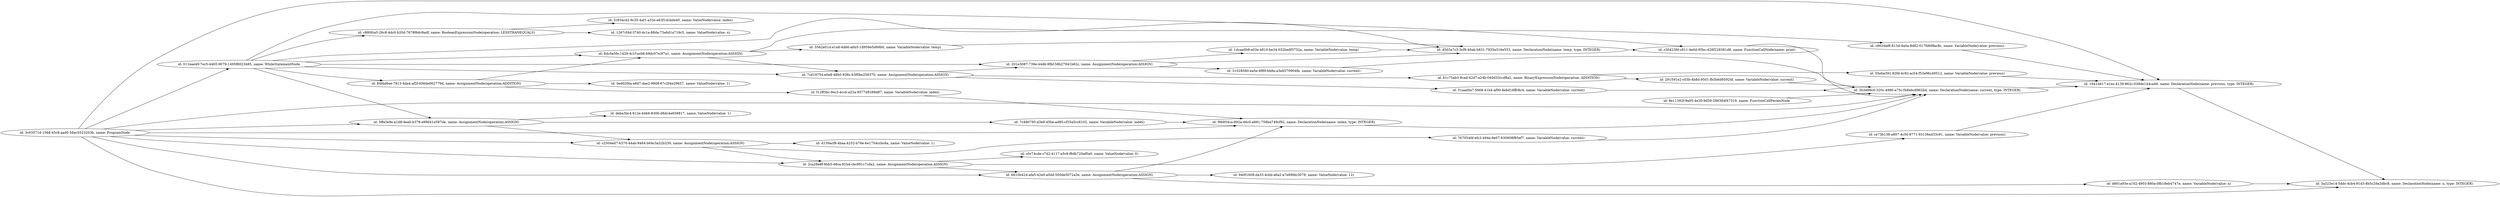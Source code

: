 digraph g {
	rankdir=LR
		"id: 1dcaa0b9-e03e-4810-be34-032bedf3732a, name: VariableNode(value: temp)" -> "id: d503a7c3-3cf6-40ab-b831-7935e316e553, name: DeclarationNode(name: temp, type: INTEGER)"
		"id: c2504ed7-6370-44ab-9464-b64c3a32b239, name: AssignmentNode(operation:ASSIGN)" -> "id: 767054fd-efc3-494e-8e07-630608f85ef7, name: VariableNode(value: current)"
		"id: c2504ed7-6370-44ab-9464-b64c3a32b239, name: AssignmentNode(operation:ASSIGN)" -> "id: 2ca28e8f-9bb5-48ca-91b4-cbc991c7cda2, name: AssignmentNode(operation:ASSIGN)"
		"id: c2504ed7-6370-44ab-9464-b64c3a32b239, name: AssignmentNode(operation:ASSIGN)" -> "id: d159acf8-4baa-4252-b76e-6e1754ccbc6a, name: ValueNode(value: 1)"
		"id: 8e11392f-9a95-4e30-9d59-288384f47319, name: FunctionCallParamNode" -> "id: 3b3d99c0-320c-4980-a75c-f48ebcd962bd, name: DeclarationNode(name: current, type: INTEGER)"
		"id: b1c75ab3-9cad-42d7-a24b-040d33ccd8a2, name: BinaryExpressionNode(operation: ADDITION)" -> "id: 291591e2-c03b-4b8d-9501-fb5b6d95924f, name: VariableNode(value: current)"
		"id: b1c75ab3-9cad-42d7-a24b-040d33ccd8a2, name: BinaryExpressionNode(operation: ADDITION)" -> "id: 55ebe391-82fd-4c92-ac54-f53e96c49512, name: VariableNode(value: previous)"
		"id: 1641b617-e1ec-4139-862c-039de144ca46, name: DeclarationNode(name: previous, type: INTEGER)" -> "id: 3a323e14-5ddc-4cb4-91d3-8b5c29a3dbc8, name: DeclarationNode(name: n, type: INTEGER)"
		"id: 767054fd-efc3-494e-8e07-630608f85ef7, name: VariableNode(value: current)" -> "id: 3b3d99c0-320c-4980-a75c-f48ebcd962bd, name: DeclarationNode(name: current, type: INTEGER)"
		"id: 31028580-ea5e-4f89-bb8a-a3eb570904fe, name: VariableNode(value: current)" -> "id: 3b3d99c0-320c-4980-a75c-f48ebcd962bd, name: DeclarationNode(name: current, type: INTEGER)"
		"id: 8dc0a5fe-1429-4c1f-acb6-b9dc07e3f7a1, name: AssignmentNode(operation:ASSIGN)" -> "id: c862daf8-813d-4a0a-8d62-017fd69fac8c, name: VariableNode(value: previous)"
		"id: 8dc0a5fe-1429-4c1f-acb6-b9dc07e3f7a1, name: AssignmentNode(operation:ASSIGN)" -> "id: 7cd19754-e0a8-48b0-938c-b3f0be258370, name: AssignmentNode(operation:ASSIGN)"
		"id: 8dc0a5fe-1429-4c1f-acb6-b9dc07e3f7a1, name: AssignmentNode(operation:ASSIGN)" -> "id: 5562e01d-e1e8-4d66-a6b5-1d959e5d69b0, name: VariableNode(value: temp)"
		"id: 51aad0a7-5668-41b4-af90-8ebd16ffc8c4, name: VariableNode(value: current)" -> "id: 3b3d99c0-320c-4980-a75c-f48ebcd962bd, name: DeclarationNode(name: current, type: INTEGER)"
		"id: d891a93e-a102-4903-880a-0fb18eb4747e, name: VariableNode(value: n)" -> "id: 3a323e14-5ddc-4cb4-91d3-8b5c29a3dbc8, name: DeclarationNode(name: n, type: INTEGER)"
		"id: d503a7c3-3cf6-40ab-b831-7935e316e553, name: DeclarationNode(name: temp, type: INTEGER)" -> "id: c30423fd-c911-4e0d-95bc-428f228381d8, name: FunctionCallNode(name: print)"
		"id: c880fca5-26c8-4dc0-b20d-7678f6dc9adf, name: BooleanExpressionNode(operation: LESSTHANEQUALS)" -> "id: 2c93ac42-9c35-4af1-a33e-e63f1dcbde40, name: ValueNode(value: index)"
		"id: c880fca5-26c8-4dc0-b20d-7678f6dc9adf, name: BooleanExpressionNode(operation: LESSTHANEQUALS)" -> "id: 1267cf4d-3740-4c1a-88da-73a6d1a719c5, name: ValueNode(value: n)"
		"id: c862daf8-813d-4a0a-8d62-017fd69fac8c, name: VariableNode(value: previous)" -> "id: 1641b617-e1ec-4139-862c-039de144ca46, name: DeclarationNode(name: previous, type: INTEGER)"
		"id: 7cd19754-e0a8-48b0-938c-b3f0be258370, name: AssignmentNode(operation:ASSIGN)" -> "id: 51aad0a7-5668-41b4-af90-8ebd16ffc8c4, name: VariableNode(value: current)"
		"id: 7cd19754-e0a8-48b0-938c-b3f0be258370, name: AssignmentNode(operation:ASSIGN)" -> "id: 201e3087-739e-44db-9fbf-58b27941b62c, name: AssignmentNode(operation:ASSIGN)"
		"id: 7cd19754-e0a8-48b0-938c-b3f0be258370, name: AssignmentNode(operation:ASSIGN)" -> "id: b1c75ab3-9cad-42d7-a24b-040d33ccd8a2, name: BinaryExpressionNode(operation: ADDITION)"
		"id: 5562e01d-e1e8-4d66-a6b5-1d959e5d69b0, name: VariableNode(value: temp)" -> "id: d503a7c3-3cf6-40ab-b831-7935e316e553, name: DeclarationNode(name: temp, type: INTEGER)"
		"id: 3c03571d-1568-45c8-aad0-58ac5523203b, name: ProgramNode" -> "id: 011eae49-7ec5-4465-9079-1495f8023485, name: WhileStatementNode"
		"id: 3c03571d-1568-45c8-aad0-58ac5523203b, name: ProgramNode" -> "id: c2504ed7-6370-44ab-9464-b64c3a32b239, name: AssignmentNode(operation:ASSIGN)"
		"id: 3c03571d-1568-45c8-aad0-58ac5523203b, name: ProgramNode" -> "id: 3b3d99c0-320c-4980-a75c-f48ebcd962bd, name: DeclarationNode(name: current, type: INTEGER)"
		"id: 3c03571d-1568-45c8-aad0-58ac5523203b, name: ProgramNode" -> "id: 5ffa3e9e-a1d8-4ea0-b378-e99d41e587de, name: AssignmentNode(operation:ASSIGN)"
		"id: 3c03571d-1568-45c8-aad0-58ac5523203b, name: ProgramNode" -> "id: 6610b424-afa5-42e0-a0dd-500de5072a3e, name: AssignmentNode(operation:ASSIGN)"
		"id: 3c03571d-1568-45c8-aad0-58ac5523203b, name: ProgramNode" -> "id: 1641b617-e1ec-4139-862c-039de144ca46, name: DeclarationNode(name: previous, type: INTEGER)"
		"id: 3c03571d-1568-45c8-aad0-58ac5523203b, name: ProgramNode" -> "id: f9b854ca-892a-46c0-a661-758ba749cf92, name: DeclarationNode(name: index, type: INTEGER)"
		"id: 3c03571d-1568-45c8-aad0-58ac5523203b, name: ProgramNode" -> "id: 3a323e14-5ddc-4cb4-91d3-8b5c29a3dbc8, name: DeclarationNode(name: n, type: INTEGER)"
		"id: 3c03571d-1568-45c8-aad0-58ac5523203b, name: ProgramNode" -> "id: 2ca28e8f-9bb5-48ca-91b4-cbc991c7cda2, name: AssignmentNode(operation:ASSIGN)"
		"id: 2ca28e8f-9bb5-48ca-91b4-cbc991c7cda2, name: AssignmentNode(operation:ASSIGN)" -> "id: ce73b138-a807-4c50-9771-93136a433c91, name: VariableNode(value: previous)"
		"id: 2ca28e8f-9bb5-48ca-91b4-cbc991c7cda2, name: AssignmentNode(operation:ASSIGN)" -> "id: c0c74cde-c742-4117-a5c9-f8db720af0a0, name: ValueNode(value: 0)"
		"id: 2ca28e8f-9bb5-48ca-91b4-cbc991c7cda2, name: AssignmentNode(operation:ASSIGN)" -> "id: 6610b424-afa5-42e0-a0dd-500de5072a3e, name: AssignmentNode(operation:ASSIGN)"
		"id: 84fdd6ee-7813-4da4-af2f-936de062779d, name: AssignmentNode(operation:ADDITION)" -> "id: f12ff3bc-9ec3-4ccb-a22a-9577d9289d87, name: VariableNode(value: index)"
		"id: 84fdd6ee-7813-4da4-af2f-936de062779d, name: AssignmentNode(operation:ADDITION)" -> "id: 0ed02f4a-e8d7-4ae2-9808-67c2f4e29657, name: ValueNode(value: 1)"
		"id: 84fdd6ee-7813-4da4-af2f-936de062779d, name: AssignmentNode(operation:ADDITION)" -> "id: 8dc0a5fe-1429-4c1f-acb6-b9dc07e3f7a1, name: AssignmentNode(operation:ASSIGN)"
		"id: 011eae49-7ec5-4465-9079-1495f8023485, name: WhileStatementNode" -> "id: 84fdd6ee-7813-4da4-af2f-936de062779d, name: AssignmentNode(operation:ADDITION)"
		"id: 011eae49-7ec5-4465-9079-1495f8023485, name: WhileStatementNode" -> "id: d503a7c3-3cf6-40ab-b831-7935e316e553, name: DeclarationNode(name: temp, type: INTEGER)"
		"id: 011eae49-7ec5-4465-9079-1495f8023485, name: WhileStatementNode" -> "id: 201e3087-739e-44db-9fbf-58b27941b62c, name: AssignmentNode(operation:ASSIGN)"
		"id: 011eae49-7ec5-4465-9079-1495f8023485, name: WhileStatementNode" -> "id: 5ffa3e9e-a1d8-4ea0-b378-e99d41e587de, name: AssignmentNode(operation:ASSIGN)"
		"id: 011eae49-7ec5-4465-9079-1495f8023485, name: WhileStatementNode" -> "id: c880fca5-26c8-4dc0-b20d-7678f6dc9adf, name: BooleanExpressionNode(operation: LESSTHANEQUALS)"
		"id: 011eae49-7ec5-4465-9079-1495f8023485, name: WhileStatementNode" -> "id: c30423fd-c911-4e0d-95bc-428f228381d8, name: FunctionCallNode(name: print)"
		"id: 011eae49-7ec5-4465-9079-1495f8023485, name: WhileStatementNode" -> "id: 7cd19754-e0a8-48b0-938c-b3f0be258370, name: AssignmentNode(operation:ASSIGN)"
		"id: 011eae49-7ec5-4465-9079-1495f8023485, name: WhileStatementNode" -> "id: 8dc0a5fe-1429-4c1f-acb6-b9dc07e3f7a1, name: AssignmentNode(operation:ASSIGN)"
		"id: 3b3d99c0-320c-4980-a75c-f48ebcd962bd, name: DeclarationNode(name: current, type: INTEGER)" -> "id: 1641b617-e1ec-4139-862c-039de144ca46, name: DeclarationNode(name: previous, type: INTEGER)"
		"id: 6610b424-afa5-42e0-a0dd-500de5072a3e, name: AssignmentNode(operation:ASSIGN)" -> "id: 940f1608-da33-4cbb-a6a2-a7e69fdc3078, name: ValueNode(value: 12)"
		"id: 6610b424-afa5-42e0-a0dd-500de5072a3e, name: AssignmentNode(operation:ASSIGN)" -> "id: d891a93e-a102-4903-880a-0fb18eb4747e, name: VariableNode(value: n)"
		"id: 6610b424-afa5-42e0-a0dd-500de5072a3e, name: AssignmentNode(operation:ASSIGN)" -> "id: f9b854ca-892a-46c0-a661-758ba749cf92, name: DeclarationNode(name: index, type: INTEGER)"
		"id: c30423fd-c911-4e0d-95bc-428f228381d8, name: FunctionCallNode(name: print)" -> "id: 3b3d99c0-320c-4980-a75c-f48ebcd962bd, name: DeclarationNode(name: current, type: INTEGER)"
		"id: f9b854ca-892a-46c0-a661-758ba749cf92, name: DeclarationNode(name: index, type: INTEGER)" -> "id: 3b3d99c0-320c-4980-a75c-f48ebcd962bd, name: DeclarationNode(name: current, type: INTEGER)"
		"id: ce73b138-a807-4c50-9771-93136a433c91, name: VariableNode(value: previous)" -> "id: 1641b617-e1ec-4139-862c-039de144ca46, name: DeclarationNode(name: previous, type: INTEGER)"
		"id: 201e3087-739e-44db-9fbf-58b27941b62c, name: AssignmentNode(operation:ASSIGN)" -> "id: 1dcaa0b9-e03e-4810-be34-032bedf3732a, name: VariableNode(value: temp)"
		"id: 201e3087-739e-44db-9fbf-58b27941b62c, name: AssignmentNode(operation:ASSIGN)" -> "id: d503a7c3-3cf6-40ab-b831-7935e316e553, name: DeclarationNode(name: temp, type: INTEGER)"
		"id: 201e3087-739e-44db-9fbf-58b27941b62c, name: AssignmentNode(operation:ASSIGN)" -> "id: 31028580-ea5e-4f89-bb8a-a3eb570904fe, name: VariableNode(value: current)"
		"id: f12ff3bc-9ec3-4ccb-a22a-9577d9289d87, name: VariableNode(value: index)" -> "id: f9b854ca-892a-46c0-a661-758ba749cf92, name: DeclarationNode(name: index, type: INTEGER)"
		"id: 5ffa3e9e-a1d8-4ea0-b378-e99d41e587de, name: AssignmentNode(operation:ASSIGN)" -> "id: deba3bc4-612e-44b6-8306-d8dc4e658817, name: ValueNode(value: 1)"
		"id: 5ffa3e9e-a1d8-4ea0-b378-e99d41e587de, name: AssignmentNode(operation:ASSIGN)" -> "id: c2504ed7-6370-44ab-9464-b64c3a32b239, name: AssignmentNode(operation:ASSIGN)"
		"id: 5ffa3e9e-a1d8-4ea0-b378-e99d41e587de, name: AssignmentNode(operation:ASSIGN)" -> "id: 7c480795-d3e9-45be-ad85-cf35a5cc6102, name: VariableNode(value: index)"
		"id: 7c480795-d3e9-45be-ad85-cf35a5cc6102, name: VariableNode(value: index)" -> "id: f9b854ca-892a-46c0-a661-758ba749cf92, name: DeclarationNode(name: index, type: INTEGER)"
		"id: 291591e2-c03b-4b8d-9501-fb5b6d95924f, name: VariableNode(value: current)" -> "id: 3b3d99c0-320c-4980-a75c-f48ebcd962bd, name: DeclarationNode(name: current, type: INTEGER)"
		"id: 55ebe391-82fd-4c92-ac54-f53e96c49512, name: VariableNode(value: previous)" -> "id: 1641b617-e1ec-4139-862c-039de144ca46, name: DeclarationNode(name: previous, type: INTEGER)"
}